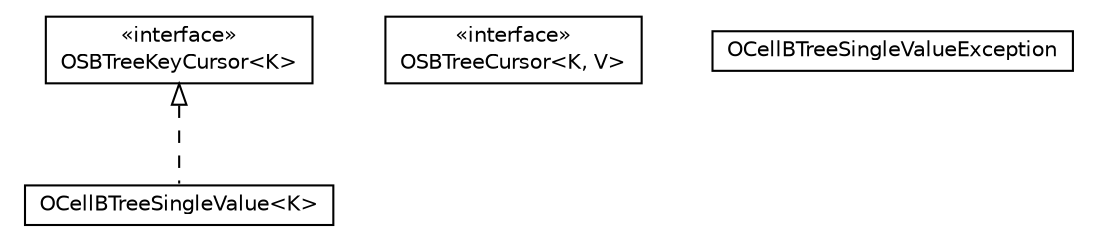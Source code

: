 #!/usr/local/bin/dot
#
# Class diagram 
# Generated by UMLGraph version R5_6-24-gf6e263 (http://www.umlgraph.org/)
#

digraph G {
	edge [fontname="Helvetica",fontsize=10,labelfontname="Helvetica",labelfontsize=10];
	node [fontname="Helvetica",fontsize=10,shape=plaintext];
	nodesep=0.25;
	ranksep=0.5;
	// com.orientechnologies.orient.core.storage.index.sbtree.singlevalue.OCellBTreeSingleValue<K>
	c350566 [label=<<table title="com.orientechnologies.orient.core.storage.index.sbtree.singlevalue.OCellBTreeSingleValue" border="0" cellborder="1" cellspacing="0" cellpadding="2" port="p" href="./OCellBTreeSingleValue.html">
		<tr><td><table border="0" cellspacing="0" cellpadding="1">
<tr><td align="center" balign="center"> OCellBTreeSingleValue&lt;K&gt; </td></tr>
		</table></td></tr>
		</table>>, URL="./OCellBTreeSingleValue.html", fontname="Helvetica", fontcolor="black", fontsize=10.0];
	// com.orientechnologies.orient.core.storage.index.sbtree.singlevalue.OCellBTreeSingleValue.OSBTreeCursor<K, V>
	c350567 [label=<<table title="com.orientechnologies.orient.core.storage.index.sbtree.singlevalue.OCellBTreeSingleValue.OSBTreeCursor" border="0" cellborder="1" cellspacing="0" cellpadding="2" port="p" href="./OCellBTreeSingleValue.OSBTreeCursor.html">
		<tr><td><table border="0" cellspacing="0" cellpadding="1">
<tr><td align="center" balign="center"> &#171;interface&#187; </td></tr>
<tr><td align="center" balign="center"> OSBTreeCursor&lt;K, V&gt; </td></tr>
		</table></td></tr>
		</table>>, URL="./OCellBTreeSingleValue.OSBTreeCursor.html", fontname="Helvetica", fontcolor="black", fontsize=10.0];
	// com.orientechnologies.orient.core.storage.index.sbtree.singlevalue.OCellBTreeSingleValue.OSBTreeKeyCursor<K>
	c350568 [label=<<table title="com.orientechnologies.orient.core.storage.index.sbtree.singlevalue.OCellBTreeSingleValue.OSBTreeKeyCursor" border="0" cellborder="1" cellspacing="0" cellpadding="2" port="p" href="./OCellBTreeSingleValue.OSBTreeKeyCursor.html">
		<tr><td><table border="0" cellspacing="0" cellpadding="1">
<tr><td align="center" balign="center"> &#171;interface&#187; </td></tr>
<tr><td align="center" balign="center"> OSBTreeKeyCursor&lt;K&gt; </td></tr>
		</table></td></tr>
		</table>>, URL="./OCellBTreeSingleValue.OSBTreeKeyCursor.html", fontname="Helvetica", fontcolor="black", fontsize=10.0];
	// com.orientechnologies.orient.core.storage.index.sbtree.singlevalue.OCellBTreeSingleValueException
	c350569 [label=<<table title="com.orientechnologies.orient.core.storage.index.sbtree.singlevalue.OCellBTreeSingleValueException" border="0" cellborder="1" cellspacing="0" cellpadding="2" port="p" href="./OCellBTreeSingleValueException.html">
		<tr><td><table border="0" cellspacing="0" cellpadding="1">
<tr><td align="center" balign="center"> OCellBTreeSingleValueException </td></tr>
		</table></td></tr>
		</table>>, URL="./OCellBTreeSingleValueException.html", fontname="Helvetica", fontcolor="black", fontsize=10.0];
	//com.orientechnologies.orient.core.storage.index.sbtree.singlevalue.OCellBTreeSingleValue<K>.OSBTreeFullKeyCursor implements com.orientechnologies.orient.core.storage.index.sbtree.singlevalue.OCellBTreeSingleValue.OSBTreeKeyCursor<K>
	c350568:p -> c350566:p [dir=back,arrowtail=empty,style=dashed];
}


